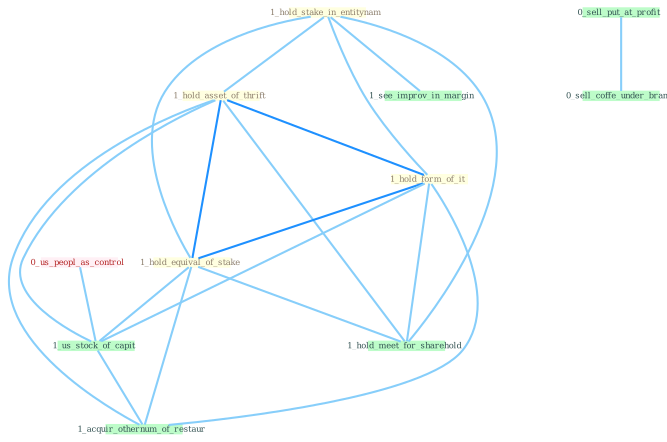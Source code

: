 Graph G{ 
    node
    [shape=polygon,style=filled,width=.5,height=.06,color="#BDFCC9",fixedsize=true,fontsize=4,
    fontcolor="#2f4f4f"];
    {node
    [color="#ffffe0", fontcolor="#8b7d6b"] "1_hold_stake_in_entitynam " "1_hold_asset_of_thrift " "1_hold_form_of_it " "1_hold_equival_of_stake "}
{node [color="#fff0f5", fontcolor="#b22222"] "0_us_peopl_as_control "}
edge [color="#B0E2FF"];

	"1_hold_stake_in_entitynam " -- "1_hold_asset_of_thrift " [w="1", color="#87cefa" ];
	"1_hold_stake_in_entitynam " -- "1_hold_form_of_it " [w="1", color="#87cefa" ];
	"1_hold_stake_in_entitynam " -- "1_hold_equival_of_stake " [w="1", color="#87cefa" ];
	"1_hold_stake_in_entitynam " -- "1_see_improv_in_margin " [w="1", color="#87cefa" ];
	"1_hold_stake_in_entitynam " -- "1_hold_meet_for_sharehold " [w="1", color="#87cefa" ];
	"1_hold_asset_of_thrift " -- "1_hold_form_of_it " [w="2", color="#1e90ff" , len=0.8];
	"1_hold_asset_of_thrift " -- "1_hold_equival_of_stake " [w="2", color="#1e90ff" , len=0.8];
	"1_hold_asset_of_thrift " -- "1_us_stock_of_capit " [w="1", color="#87cefa" ];
	"1_hold_asset_of_thrift " -- "1_hold_meet_for_sharehold " [w="1", color="#87cefa" ];
	"1_hold_asset_of_thrift " -- "1_acquir_othernum_of_restaur " [w="1", color="#87cefa" ];
	"1_hold_form_of_it " -- "1_hold_equival_of_stake " [w="2", color="#1e90ff" , len=0.8];
	"1_hold_form_of_it " -- "1_us_stock_of_capit " [w="1", color="#87cefa" ];
	"1_hold_form_of_it " -- "1_hold_meet_for_sharehold " [w="1", color="#87cefa" ];
	"1_hold_form_of_it " -- "1_acquir_othernum_of_restaur " [w="1", color="#87cefa" ];
	"1_hold_equival_of_stake " -- "1_us_stock_of_capit " [w="1", color="#87cefa" ];
	"1_hold_equival_of_stake " -- "1_hold_meet_for_sharehold " [w="1", color="#87cefa" ];
	"1_hold_equival_of_stake " -- "1_acquir_othernum_of_restaur " [w="1", color="#87cefa" ];
	"0_us_peopl_as_control " -- "1_us_stock_of_capit " [w="1", color="#87cefa" ];
	"0_sell_put_at_profit " -- "0_sell_coffe_under_brand " [w="1", color="#87cefa" ];
	"1_us_stock_of_capit " -- "1_acquir_othernum_of_restaur " [w="1", color="#87cefa" ];
}